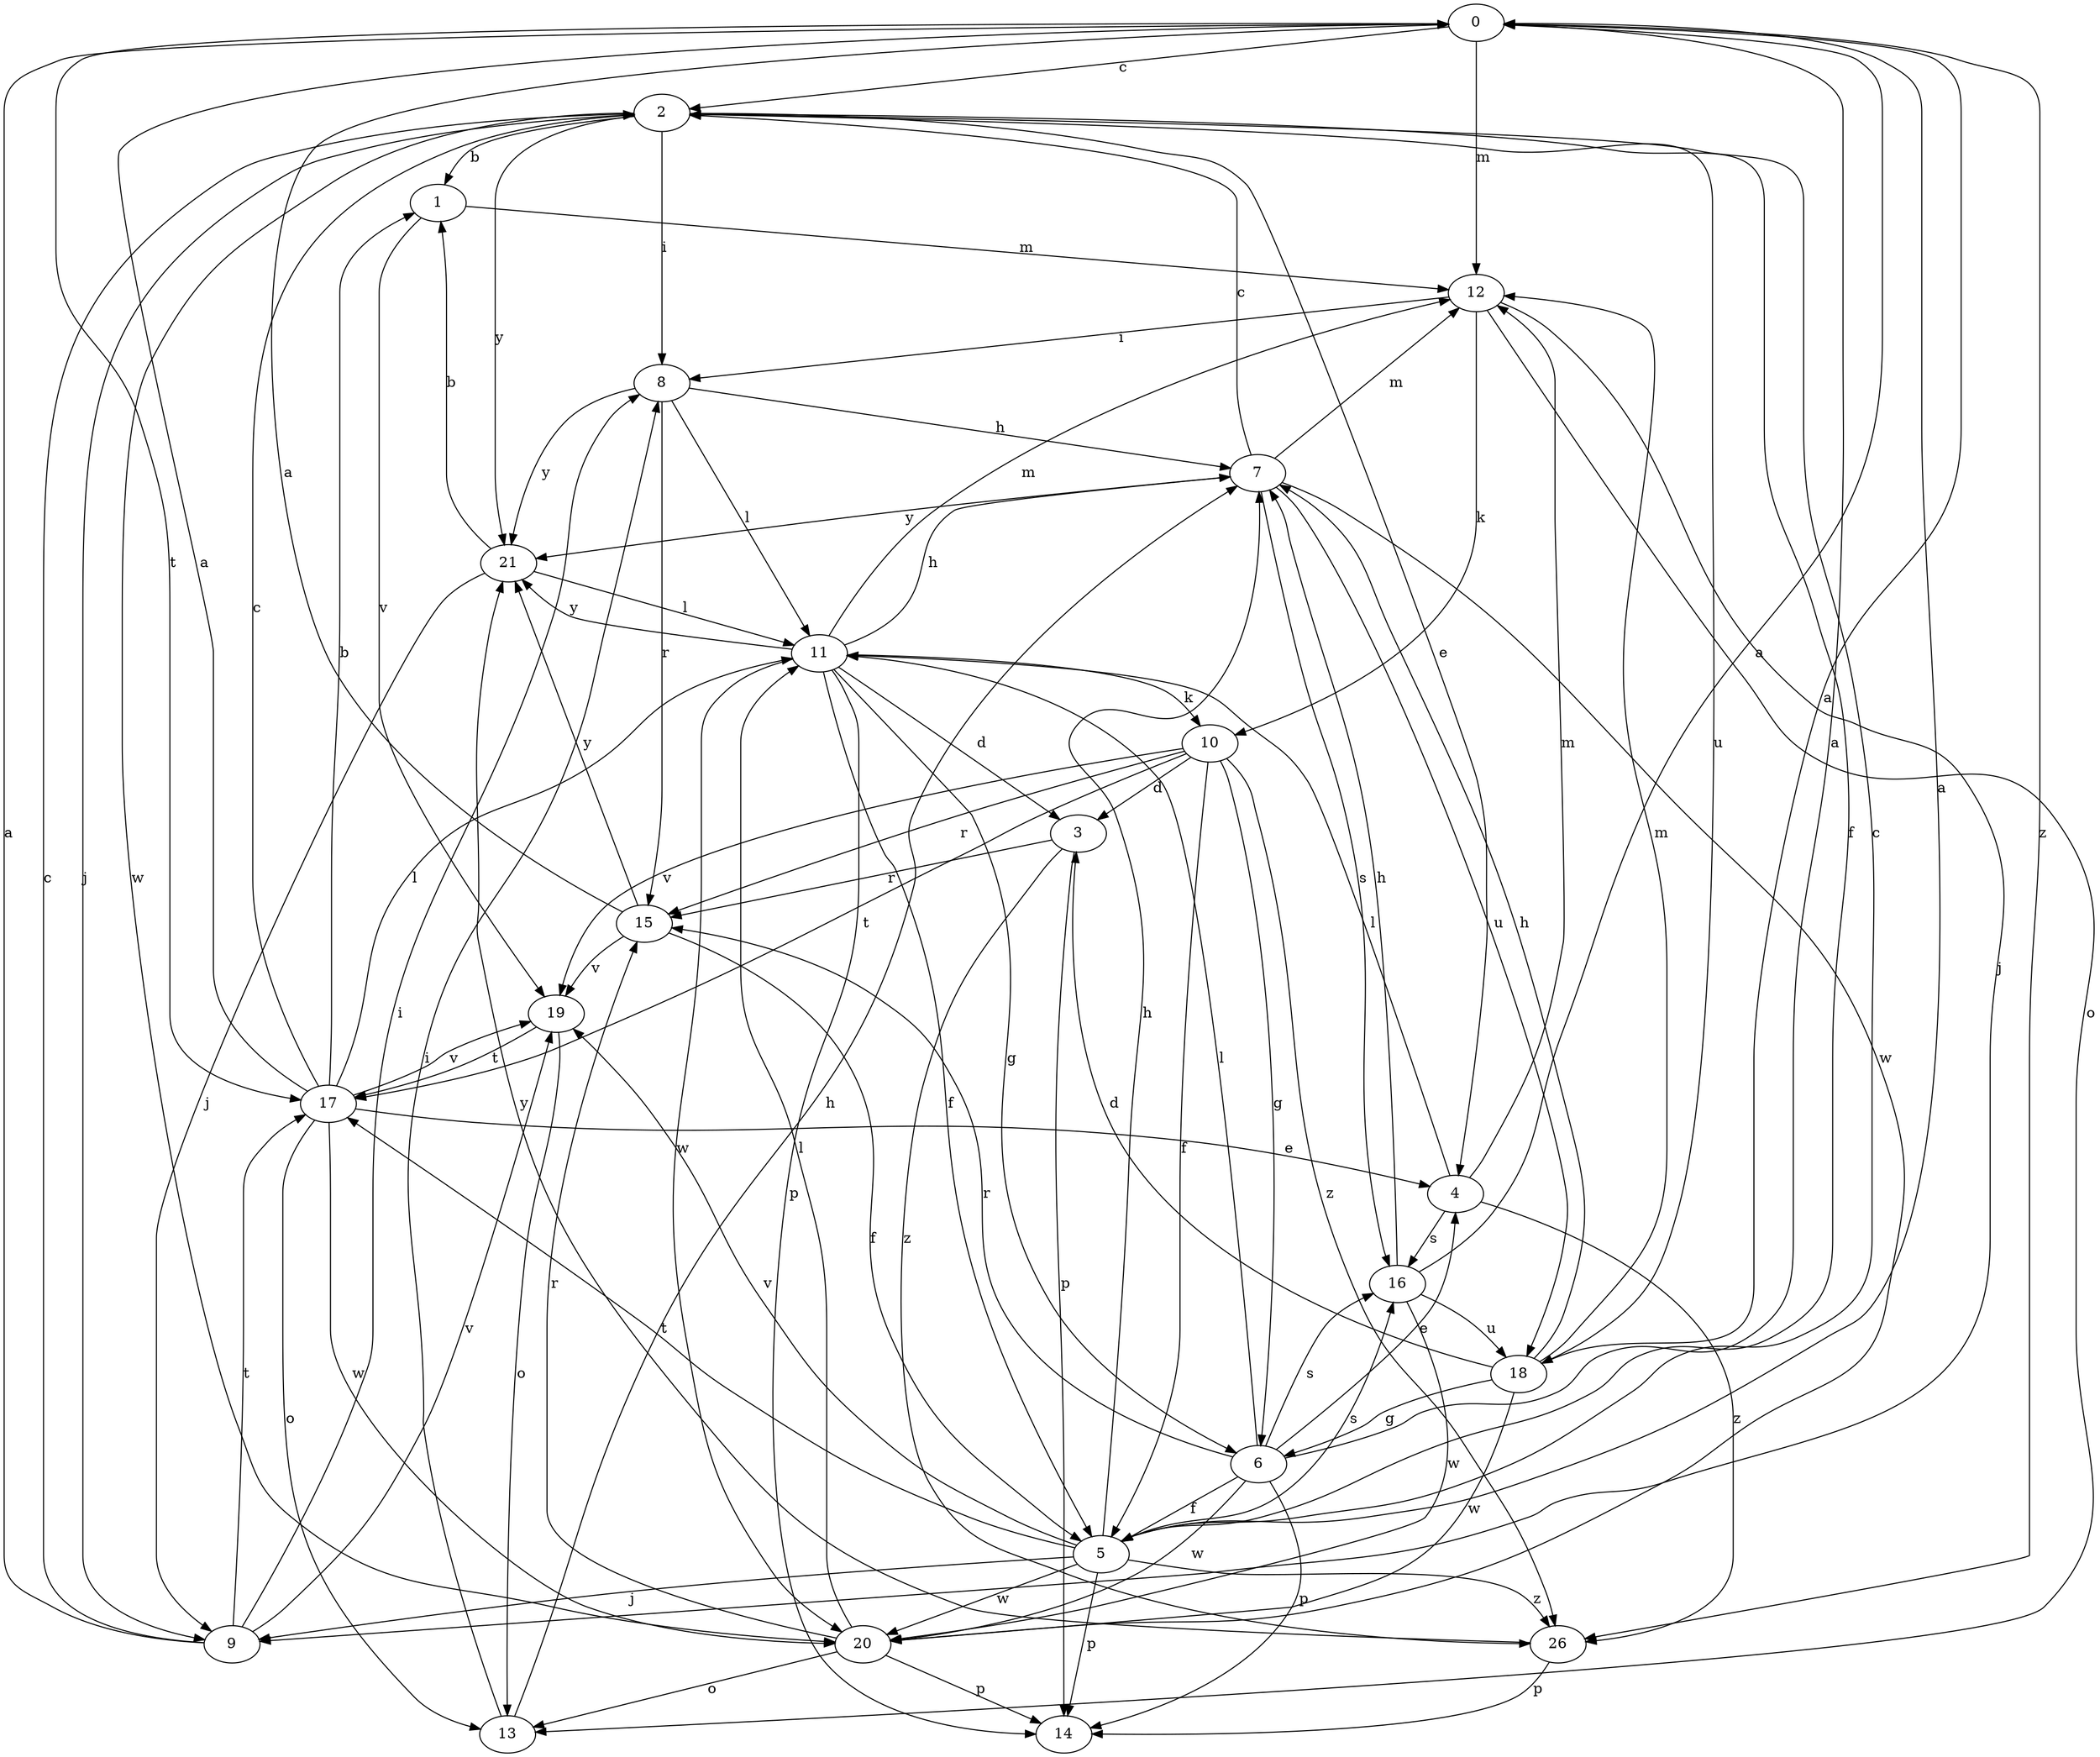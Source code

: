 strict digraph  {
0;
1;
2;
3;
4;
5;
6;
7;
8;
9;
10;
11;
12;
13;
14;
15;
16;
17;
18;
19;
20;
21;
26;
0 -> 2  [label=c];
0 -> 12  [label=m];
0 -> 17  [label=t];
0 -> 26  [label=z];
1 -> 12  [label=m];
1 -> 19  [label=v];
2 -> 1  [label=b];
2 -> 4  [label=e];
2 -> 5  [label=f];
2 -> 8  [label=i];
2 -> 9  [label=j];
2 -> 18  [label=u];
2 -> 20  [label=w];
2 -> 21  [label=y];
3 -> 14  [label=p];
3 -> 15  [label=r];
3 -> 26  [label=z];
4 -> 11  [label=l];
4 -> 12  [label=m];
4 -> 16  [label=s];
4 -> 26  [label=z];
5 -> 0  [label=a];
5 -> 2  [label=c];
5 -> 7  [label=h];
5 -> 9  [label=j];
5 -> 14  [label=p];
5 -> 16  [label=s];
5 -> 17  [label=t];
5 -> 19  [label=v];
5 -> 20  [label=w];
5 -> 26  [label=z];
6 -> 0  [label=a];
6 -> 4  [label=e];
6 -> 5  [label=f];
6 -> 11  [label=l];
6 -> 14  [label=p];
6 -> 15  [label=r];
6 -> 16  [label=s];
6 -> 20  [label=w];
7 -> 2  [label=c];
7 -> 12  [label=m];
7 -> 16  [label=s];
7 -> 18  [label=u];
7 -> 20  [label=w];
7 -> 21  [label=y];
8 -> 7  [label=h];
8 -> 11  [label=l];
8 -> 15  [label=r];
8 -> 21  [label=y];
9 -> 0  [label=a];
9 -> 2  [label=c];
9 -> 8  [label=i];
9 -> 17  [label=t];
9 -> 19  [label=v];
10 -> 3  [label=d];
10 -> 5  [label=f];
10 -> 6  [label=g];
10 -> 15  [label=r];
10 -> 17  [label=t];
10 -> 19  [label=v];
10 -> 26  [label=z];
11 -> 3  [label=d];
11 -> 5  [label=f];
11 -> 6  [label=g];
11 -> 7  [label=h];
11 -> 10  [label=k];
11 -> 12  [label=m];
11 -> 14  [label=p];
11 -> 20  [label=w];
11 -> 21  [label=y];
12 -> 8  [label=i];
12 -> 9  [label=j];
12 -> 10  [label=k];
12 -> 13  [label=o];
13 -> 7  [label=h];
13 -> 8  [label=i];
15 -> 0  [label=a];
15 -> 5  [label=f];
15 -> 19  [label=v];
15 -> 21  [label=y];
16 -> 0  [label=a];
16 -> 7  [label=h];
16 -> 18  [label=u];
16 -> 20  [label=w];
17 -> 0  [label=a];
17 -> 1  [label=b];
17 -> 2  [label=c];
17 -> 4  [label=e];
17 -> 11  [label=l];
17 -> 13  [label=o];
17 -> 19  [label=v];
17 -> 20  [label=w];
18 -> 0  [label=a];
18 -> 3  [label=d];
18 -> 6  [label=g];
18 -> 7  [label=h];
18 -> 12  [label=m];
18 -> 20  [label=w];
19 -> 13  [label=o];
19 -> 17  [label=t];
20 -> 11  [label=l];
20 -> 13  [label=o];
20 -> 14  [label=p];
20 -> 15  [label=r];
21 -> 1  [label=b];
21 -> 9  [label=j];
21 -> 11  [label=l];
26 -> 14  [label=p];
26 -> 21  [label=y];
}

